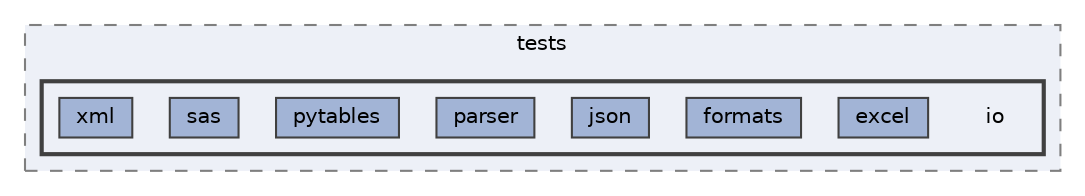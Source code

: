 digraph "/home/jam/Research/IRES-2025/dev/src/llm-scripts/testing/hypothesis-testing/hyp-env/lib/python3.12/site-packages/pandas/tests/io"
{
 // LATEX_PDF_SIZE
  bgcolor="transparent";
  edge [fontname=Helvetica,fontsize=10,labelfontname=Helvetica,labelfontsize=10];
  node [fontname=Helvetica,fontsize=10,shape=box,height=0.2,width=0.4];
  compound=true
  subgraph clusterdir_710a1cc500e45608596adbf556059cf7 {
    graph [ bgcolor="#edf0f7", pencolor="grey50", label="tests", fontname=Helvetica,fontsize=10 style="filled,dashed", URL="dir_710a1cc500e45608596adbf556059cf7.html",tooltip=""]
  subgraph clusterdir_58093ff5c4dadb8322f04caa14ccd81b {
    graph [ bgcolor="#edf0f7", pencolor="grey25", label="", fontname=Helvetica,fontsize=10 style="filled,bold", URL="dir_58093ff5c4dadb8322f04caa14ccd81b.html",tooltip=""]
    dir_58093ff5c4dadb8322f04caa14ccd81b [shape=plaintext, label="io"];
  dir_94c4c86c7b65edb22321b0a70698affc [label="excel", fillcolor="#a2b4d6", color="grey25", style="filled", URL="dir_94c4c86c7b65edb22321b0a70698affc.html",tooltip=""];
  dir_9ce4eae86bbd4e8753e31c7a4b0dde0b [label="formats", fillcolor="#a2b4d6", color="grey25", style="filled", URL="dir_9ce4eae86bbd4e8753e31c7a4b0dde0b.html",tooltip=""];
  dir_ab27f06fce988b6a1c14b13071eb3df3 [label="json", fillcolor="#a2b4d6", color="grey25", style="filled", URL="dir_ab27f06fce988b6a1c14b13071eb3df3.html",tooltip=""];
  dir_601a8e3e5bca0bacb0434ee71c1404b5 [label="parser", fillcolor="#a2b4d6", color="grey25", style="filled", URL="dir_601a8e3e5bca0bacb0434ee71c1404b5.html",tooltip=""];
  dir_9f09ec99f42e59d6a4a044e82ceb35aa [label="pytables", fillcolor="#a2b4d6", color="grey25", style="filled", URL="dir_9f09ec99f42e59d6a4a044e82ceb35aa.html",tooltip=""];
  dir_0865be1db0747ba61b5d687dba04ce00 [label="sas", fillcolor="#a2b4d6", color="grey25", style="filled", URL="dir_0865be1db0747ba61b5d687dba04ce00.html",tooltip=""];
  dir_bdd9a3d04b6a6e084cc69c1448565a90 [label="xml", fillcolor="#a2b4d6", color="grey25", style="filled", URL="dir_bdd9a3d04b6a6e084cc69c1448565a90.html",tooltip=""];
  }
  }
}
